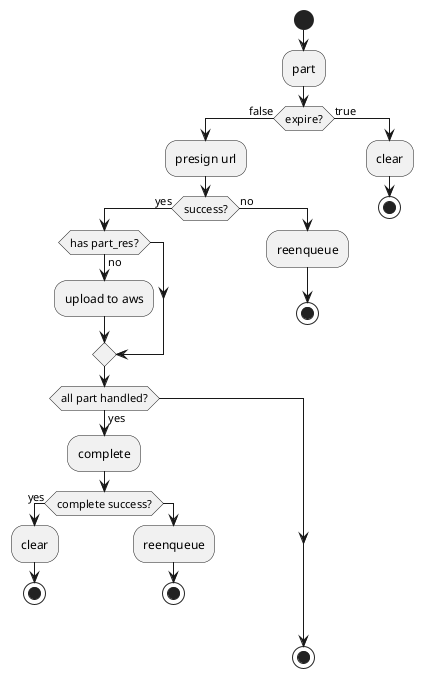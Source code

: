 @startuml
'https://plantuml.com/activity-diagram-beta

start
:part;
if (expire?) then (false)
  :presign url;
  if (success?) then (yes)
    if (has part_res?) then (no)
      :upload to aws;
    endif
    if (all part handled?) then (yes)
      :complete;
      if (complete success?) then (yes)
        :clear;
        stop
      else
        :reenqueue;
        stop
      endif
    endif
  else (no)
    :reenqueue;
    stop
  endif
else (true)
  :clear;
  stop
endif
stop
@enduml
